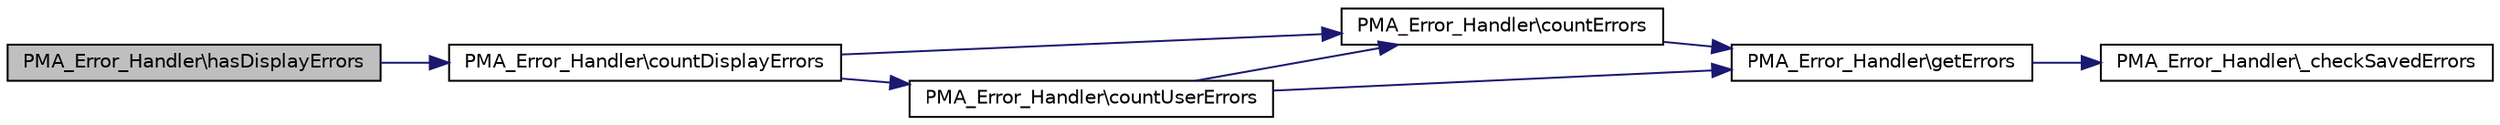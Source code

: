 digraph G
{
  edge [fontname="Helvetica",fontsize="10",labelfontname="Helvetica",labelfontsize="10"];
  node [fontname="Helvetica",fontsize="10",shape=record];
  rankdir="LR";
  Node1 [label="PMA_Error_Handler\\hasDisplayErrors",height=0.2,width=0.4,color="black", fillcolor="grey75", style="filled" fontcolor="black"];
  Node1 -> Node2 [color="midnightblue",fontsize="10",style="solid",fontname="Helvetica"];
  Node2 [label="PMA_Error_Handler\\countDisplayErrors",height=0.2,width=0.4,color="black", fillcolor="white", style="filled",URL="$classPMA__Error__Handler.html#a12da824aed942c5fc690a00138b45ced",tooltip="number of errors to be displayed"];
  Node2 -> Node3 [color="midnightblue",fontsize="10",style="solid",fontname="Helvetica"];
  Node3 [label="PMA_Error_Handler\\countErrors",height=0.2,width=0.4,color="black", fillcolor="white", style="filled",URL="$classPMA__Error__Handler.html#ae5a4963a00b807fd64772d6d9eb2d49a",tooltip="return count of errors"];
  Node3 -> Node4 [color="midnightblue",fontsize="10",style="solid",fontname="Helvetica"];
  Node4 [label="PMA_Error_Handler\\getErrors",height=0.2,width=0.4,color="black", fillcolor="white", style="filled",URL="$classPMA__Error__Handler.html#a52ec850412dacbe10593f1c57d9dfcc3",tooltip="returns array with all errors"];
  Node4 -> Node5 [color="midnightblue",fontsize="10",style="solid",fontname="Helvetica"];
  Node5 [label="PMA_Error_Handler\\_checkSavedErrors",height=0.2,width=0.4,color="black", fillcolor="white", style="filled",URL="$classPMA__Error__Handler.html#a28538a21240e077341c14391657e93b6",tooltip="look in session for saved errors"];
  Node2 -> Node6 [color="midnightblue",fontsize="10",style="solid",fontname="Helvetica"];
  Node6 [label="PMA_Error_Handler\\countUserErrors",height=0.2,width=0.4,color="black", fillcolor="white", style="filled",URL="$classPMA__Error__Handler.html#a523c522c36fef9c3328e108e3470b6b2",tooltip="return count of user errors"];
  Node6 -> Node3 [color="midnightblue",fontsize="10",style="solid",fontname="Helvetica"];
  Node6 -> Node4 [color="midnightblue",fontsize="10",style="solid",fontname="Helvetica"];
}
